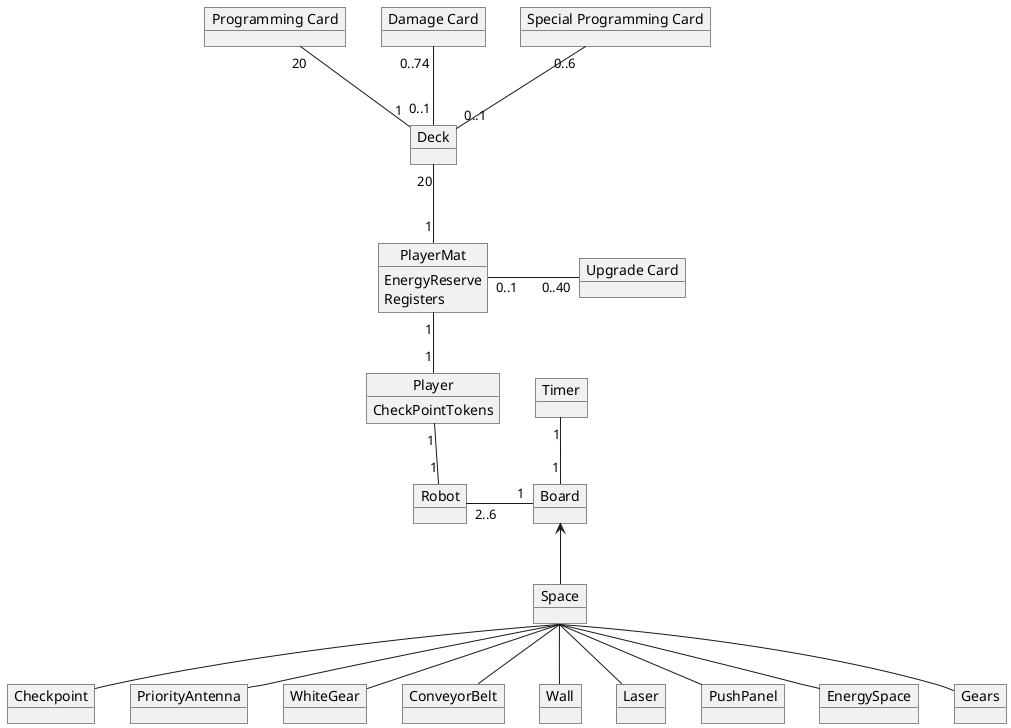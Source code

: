 @startuml
skinparam groupInheritance 2

object Board
object Robot
object "Programming Card" as prgcard
object "Upgrade Card" as upcard
object "Damage Card" as dmgcard
object "Special Programming Card" as spccard
object Timer
object Player {
    CheckPointTokens
}
object Deck
object PlayerMat {
    EnergyReserve
    Registers
}

Board "1" -l- "2..6" Robot : \t
Player "1" -- "1" Robot
Player "1" -u- "1" PlayerMat

Deck "20" -- "1" PlayerMat : \t


prgcard "20" -- "1" Deck : \t\t
upcard "0..40" -l- "0..1" PlayerMat : \t\t
spccard "0..6" -- "0..1" Deck : \t\t
dmgcard "0..74" -- "0..1" Deck
Timer "1" -- "1" Board

object Space
object Checkpoint
object PriorityAntenna
object WhiteGear
object ConveyorBelt
object Wall
object Laser
object PushPanel
object EnergySpace
object Gears

Board <-- Space
    Space <|-- Checkpoint
    Space <|-- PriorityAntenna
    Space <|-- WhiteGear
    Space <|-- ConveyorBelt
    Space <|-- Wall
    Space <|-- Laser
    Space <|-- PushPanel
    Space <|-- EnergySpace
    Space <|-- Gears

@enduml